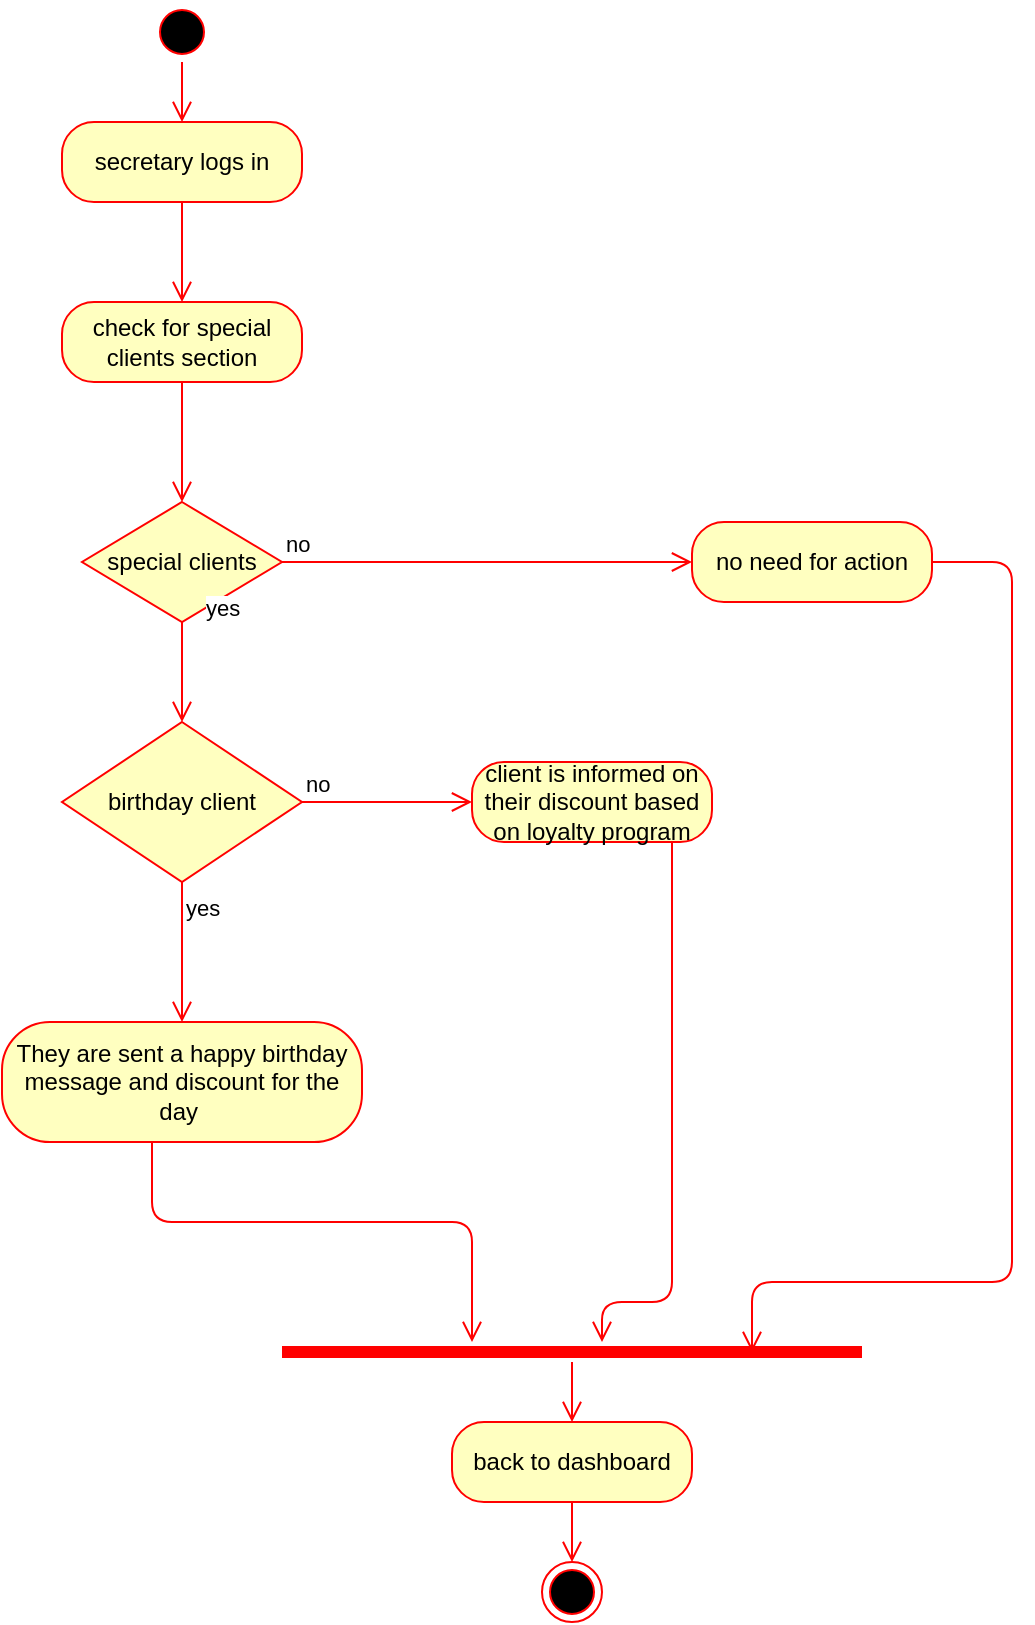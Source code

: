 <mxfile version="13.0.8" type="github"><diagram name="Page-1" id="58cdce13-f638-feb5-8d6f-7d28b1aa9fa0"><mxGraphModel dx="946" dy="597" grid="1" gridSize="10" guides="1" tooltips="1" connect="1" arrows="1" fold="1" page="1" pageScale="1" pageWidth="1100" pageHeight="850" background="#ffffff" math="0" shadow="0"><root><mxCell id="0"/><mxCell id="1" parent="0"/><mxCell id="-W8veSFgPl9YKSIBxEGp-2" value="" style="ellipse;html=1;shape=startState;fillColor=#000000;strokeColor=#ff0000;" parent="1" vertex="1"><mxGeometry x="260" y="10" width="30" height="30" as="geometry"/></mxCell><mxCell id="-W8veSFgPl9YKSIBxEGp-3" value="" style="edgeStyle=orthogonalEdgeStyle;html=1;verticalAlign=bottom;endArrow=open;endSize=8;strokeColor=#ff0000;entryX=0.5;entryY=0;entryDx=0;entryDy=0;" parent="1" source="-W8veSFgPl9YKSIBxEGp-2" target="-W8veSFgPl9YKSIBxEGp-4" edge="1"><mxGeometry relative="1" as="geometry"><mxPoint x="275" y="100" as="targetPoint"/></mxGeometry></mxCell><mxCell id="-W8veSFgPl9YKSIBxEGp-4" value="secretary logs in" style="rounded=1;whiteSpace=wrap;html=1;arcSize=40;fontColor=#000000;fillColor=#ffffc0;strokeColor=#ff0000;" parent="1" vertex="1"><mxGeometry x="215" y="70" width="120" height="40" as="geometry"/></mxCell><mxCell id="-W8veSFgPl9YKSIBxEGp-5" value="" style="edgeStyle=orthogonalEdgeStyle;html=1;verticalAlign=bottom;endArrow=open;endSize=8;strokeColor=#ff0000;entryX=0.5;entryY=0;entryDx=0;entryDy=0;" parent="1" source="-W8veSFgPl9YKSIBxEGp-4" target="-W8veSFgPl9YKSIBxEGp-6" edge="1"><mxGeometry relative="1" as="geometry"><mxPoint x="290" y="250" as="targetPoint"/></mxGeometry></mxCell><mxCell id="-W8veSFgPl9YKSIBxEGp-6" value="check for special clients section" style="rounded=1;whiteSpace=wrap;html=1;arcSize=40;fontColor=#000000;fillColor=#ffffc0;strokeColor=#ff0000;" parent="1" vertex="1"><mxGeometry x="215" y="160" width="120" height="40" as="geometry"/></mxCell><mxCell id="-W8veSFgPl9YKSIBxEGp-8" value="special clients" style="rhombus;whiteSpace=wrap;html=1;fillColor=#ffffc0;strokeColor=#ff0000;" parent="1" vertex="1"><mxGeometry x="225" y="260" width="100" height="60" as="geometry"/></mxCell><mxCell id="-W8veSFgPl9YKSIBxEGp-9" value="no" style="edgeStyle=orthogonalEdgeStyle;html=1;align=left;verticalAlign=bottom;endArrow=open;endSize=8;strokeColor=#ff0000;entryX=0;entryY=0.5;entryDx=0;entryDy=0;" parent="1" source="-W8veSFgPl9YKSIBxEGp-8" target="-W8veSFgPl9YKSIBxEGp-16" edge="1"><mxGeometry x="-1" relative="1" as="geometry"><mxPoint x="560" y="410" as="targetPoint"/><Array as="points"/></mxGeometry></mxCell><mxCell id="-W8veSFgPl9YKSIBxEGp-10" value="yes" style="edgeStyle=orthogonalEdgeStyle;html=1;align=left;verticalAlign=top;endArrow=open;endSize=8;strokeColor=#ff0000;entryX=0.5;entryY=0;entryDx=0;entryDy=0;" parent="1" source="-W8veSFgPl9YKSIBxEGp-8" target="-W8veSFgPl9YKSIBxEGp-11" edge="1"><mxGeometry x="-1" y="22" relative="1" as="geometry"><mxPoint x="420" y="480" as="targetPoint"/><mxPoint x="-12" y="-20" as="offset"/></mxGeometry></mxCell><mxCell id="-W8veSFgPl9YKSIBxEGp-11" value="birthday client" style="rhombus;whiteSpace=wrap;html=1;fillColor=#ffffc0;strokeColor=#ff0000;" parent="1" vertex="1"><mxGeometry x="215" y="370" width="120" height="80" as="geometry"/></mxCell><mxCell id="-W8veSFgPl9YKSIBxEGp-12" value="no" style="edgeStyle=orthogonalEdgeStyle;html=1;align=left;verticalAlign=bottom;endArrow=open;endSize=8;strokeColor=#ff0000;entryX=0;entryY=0.5;entryDx=0;entryDy=0;" parent="1" source="-W8veSFgPl9YKSIBxEGp-11" target="-W8veSFgPl9YKSIBxEGp-21" edge="1"><mxGeometry x="-1" relative="1" as="geometry"><mxPoint x="530" y="520" as="targetPoint"/></mxGeometry></mxCell><mxCell id="-W8veSFgPl9YKSIBxEGp-13" value="yes" style="edgeStyle=orthogonalEdgeStyle;html=1;align=left;verticalAlign=top;endArrow=open;endSize=8;strokeColor=#ff0000;entryX=0.5;entryY=0;entryDx=0;entryDy=0;" parent="1" source="-W8veSFgPl9YKSIBxEGp-11" target="-W8veSFgPl9YKSIBxEGp-14" edge="1"><mxGeometry x="-1" relative="1" as="geometry"><mxPoint x="290" y="570" as="targetPoint"/></mxGeometry></mxCell><mxCell id="-W8veSFgPl9YKSIBxEGp-14" value="They are sent a happy birthday message and discount for the day&amp;nbsp;" style="rounded=1;whiteSpace=wrap;html=1;arcSize=40;fontColor=#000000;fillColor=#ffffc0;strokeColor=#ff0000;" parent="1" vertex="1"><mxGeometry x="185" y="520" width="180" height="60" as="geometry"/></mxCell><mxCell id="-W8veSFgPl9YKSIBxEGp-15" value="" style="edgeStyle=orthogonalEdgeStyle;html=1;verticalAlign=bottom;endArrow=open;endSize=8;strokeColor=#ff0000;" parent="1" source="-W8veSFgPl9YKSIBxEGp-14" edge="1"><mxGeometry relative="1" as="geometry"><mxPoint x="420" y="680" as="targetPoint"/><Array as="points"><mxPoint x="260" y="620"/><mxPoint x="420" y="620"/></Array></mxGeometry></mxCell><mxCell id="-W8veSFgPl9YKSIBxEGp-16" value="no need for action" style="rounded=1;whiteSpace=wrap;html=1;arcSize=40;fontColor=#000000;fillColor=#ffffc0;strokeColor=#ff0000;" parent="1" vertex="1"><mxGeometry x="530" y="270" width="120" height="40" as="geometry"/></mxCell><mxCell id="-W8veSFgPl9YKSIBxEGp-21" value="client is informed on their discount based on loyalty program" style="rounded=1;whiteSpace=wrap;html=1;arcSize=40;fontColor=#000000;fillColor=#ffffc0;strokeColor=#ff0000;" parent="1" vertex="1"><mxGeometry x="420" y="390" width="120" height="40" as="geometry"/></mxCell><mxCell id="-W8veSFgPl9YKSIBxEGp-22" value="" style="edgeStyle=orthogonalEdgeStyle;html=1;verticalAlign=bottom;endArrow=open;endSize=8;strokeColor=#ff0000;" parent="1" source="-W8veSFgPl9YKSIBxEGp-21" target="-W8veSFgPl9YKSIBxEGp-23" edge="1"><mxGeometry relative="1" as="geometry"><mxPoint x="590" y="600" as="targetPoint"/><Array as="points"><mxPoint x="520" y="660"/><mxPoint x="485" y="660"/></Array></mxGeometry></mxCell><mxCell id="-W8veSFgPl9YKSIBxEGp-23" value="" style="shape=line;html=1;strokeWidth=6;strokeColor=#ff0000;" parent="1" vertex="1"><mxGeometry x="325" y="680" width="290" height="10" as="geometry"/></mxCell><mxCell id="-W8veSFgPl9YKSIBxEGp-24" value="" style="edgeStyle=orthogonalEdgeStyle;html=1;verticalAlign=bottom;endArrow=open;endSize=8;strokeColor=#ff0000;entryX=0.5;entryY=0;entryDx=0;entryDy=0;" parent="1" source="-W8veSFgPl9YKSIBxEGp-23" target="-W8veSFgPl9YKSIBxEGp-31" edge="1"><mxGeometry relative="1" as="geometry"><mxPoint x="470" y="740" as="targetPoint"/></mxGeometry></mxCell><mxCell id="-W8veSFgPl9YKSIBxEGp-28" value="" style="edgeStyle=orthogonalEdgeStyle;html=1;verticalAlign=bottom;endArrow=open;endSize=8;strokeColor=#ff0000;entryX=0.5;entryY=0;entryDx=0;entryDy=0;exitX=0.5;exitY=1;exitDx=0;exitDy=0;" parent="1" source="-W8veSFgPl9YKSIBxEGp-6" target="-W8veSFgPl9YKSIBxEGp-8" edge="1"><mxGeometry relative="1" as="geometry"><mxPoint x="289.5" y="340" as="targetPoint"/><mxPoint x="289.5" y="280" as="sourcePoint"/><Array as="points"/></mxGeometry></mxCell><mxCell id="-W8veSFgPl9YKSIBxEGp-31" value="back to dashboard" style="rounded=1;whiteSpace=wrap;html=1;arcSize=40;fontColor=#000000;fillColor=#ffffc0;strokeColor=#ff0000;" parent="1" vertex="1"><mxGeometry x="410" y="720" width="120" height="40" as="geometry"/></mxCell><mxCell id="-W8veSFgPl9YKSIBxEGp-32" value="" style="edgeStyle=orthogonalEdgeStyle;html=1;verticalAlign=bottom;endArrow=open;endSize=8;strokeColor=#ff0000;" parent="1" source="-W8veSFgPl9YKSIBxEGp-31" edge="1"><mxGeometry relative="1" as="geometry"><mxPoint x="470" y="790" as="targetPoint"/></mxGeometry></mxCell><mxCell id="-W8veSFgPl9YKSIBxEGp-33" value="" style="edgeStyle=orthogonalEdgeStyle;html=1;verticalAlign=bottom;endArrow=open;endSize=8;strokeColor=#ff0000;exitX=1;exitY=0.5;exitDx=0;exitDy=0;" parent="1" source="-W8veSFgPl9YKSIBxEGp-16" edge="1"><mxGeometry relative="1" as="geometry"><mxPoint x="560" y="685" as="targetPoint"/><mxPoint x="730" y="440" as="sourcePoint"/><Array as="points"><mxPoint x="690" y="290"/><mxPoint x="690" y="650"/><mxPoint x="560" y="650"/></Array></mxGeometry></mxCell><mxCell id="-W8veSFgPl9YKSIBxEGp-34" value="" style="ellipse;html=1;shape=endState;fillColor=#000000;strokeColor=#ff0000;" parent="1" vertex="1"><mxGeometry x="455" y="790" width="30" height="30" as="geometry"/></mxCell></root></mxGraphModel></diagram></mxfile>